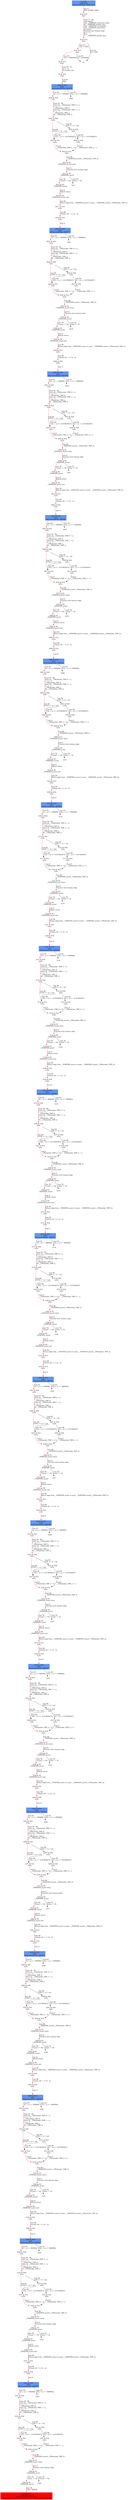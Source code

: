 digraph ARG {
node [style="filled" shape="box" color="white"]
0 [fillcolor="cornflowerblue" label="0 @ N8\nmain entry\nAbstractionState: ABS0: true\n" id="0"]
29 [label="29 @ N35\nmain\n" id="29"]
30 [label="30 @ N12\nmain\n" id="30"]
32 [label="32 @ N15\nmain\n" id="32"]
34 [label="34 @ N13\nmain\n" id="34"]
36 [label="36 @ N18\nmain\n" id="36"]
2998 [fillcolor="cornflowerblue" label="2998 @ N19\nmain\nAbstractionState: ABS275\n" id="2998"]
2999 [label="2999 @ N20\nmain\n" id="2999"]
3002 [label="3002 @ N28\nmain\n" id="3002"]
3007 [label="3007 @ N31\nmain\n" id="3007"]
3010 [label="3010 @ N32\nmain\n" id="3010"]
3011 [label="3011 @ N1\n__VERIFIER_assert entry\n" id="3011"]
3012 [label="3012 @ N2\n__VERIFIER_assert\n" id="3012"]
3014 [label="3014 @ N3\n__VERIFIER_assert\n" id="3014"]
3016 [label="3016 @ N0\n__VERIFIER_assert exit\n" id="3016"]
3017 [label="3017 @ N33\nmain\n" id="3017"]
3018 [label="3018 @ N34\nmain\n" id="3018"]
3020 [fillcolor="cornflowerblue" label="3020 @ N19\nmain\nAbstractionState: ABS277\n" id="3020"]
3021 [label="3021 @ N20\nmain\n" id="3021"]
3024 [label="3024 @ N28\nmain\n" id="3024"]
3029 [label="3029 @ N31\nmain\n" id="3029"]
3032 [label="3032 @ N32\nmain\n" id="3032"]
3033 [label="3033 @ N1\n__VERIFIER_assert entry\n" id="3033"]
3034 [label="3034 @ N2\n__VERIFIER_assert\n" id="3034"]
3036 [label="3036 @ N3\n__VERIFIER_assert\n" id="3036"]
3038 [label="3038 @ N0\n__VERIFIER_assert exit\n" id="3038"]
3039 [label="3039 @ N33\nmain\n" id="3039"]
3040 [label="3040 @ N34\nmain\n" id="3040"]
3042 [fillcolor="cornflowerblue" label="3042 @ N19\nmain\nAbstractionState: ABS279\n" id="3042"]
3043 [label="3043 @ N20\nmain\n" id="3043"]
3046 [label="3046 @ N28\nmain\n" id="3046"]
3051 [label="3051 @ N31\nmain\n" id="3051"]
3054 [label="3054 @ N32\nmain\n" id="3054"]
3055 [label="3055 @ N1\n__VERIFIER_assert entry\n" id="3055"]
3056 [label="3056 @ N2\n__VERIFIER_assert\n" id="3056"]
3058 [label="3058 @ N3\n__VERIFIER_assert\n" id="3058"]
3060 [label="3060 @ N0\n__VERIFIER_assert exit\n" id="3060"]
3061 [label="3061 @ N33\nmain\n" id="3061"]
3062 [label="3062 @ N34\nmain\n" id="3062"]
3064 [fillcolor="cornflowerblue" label="3064 @ N19\nmain\nAbstractionState: ABS281\n" id="3064"]
3065 [label="3065 @ N20\nmain\n" id="3065"]
3068 [label="3068 @ N28\nmain\n" id="3068"]
3073 [label="3073 @ N31\nmain\n" id="3073"]
3076 [label="3076 @ N32\nmain\n" id="3076"]
3077 [label="3077 @ N1\n__VERIFIER_assert entry\n" id="3077"]
3078 [label="3078 @ N2\n__VERIFIER_assert\n" id="3078"]
3080 [label="3080 @ N3\n__VERIFIER_assert\n" id="3080"]
3082 [label="3082 @ N0\n__VERIFIER_assert exit\n" id="3082"]
3083 [label="3083 @ N33\nmain\n" id="3083"]
3084 [label="3084 @ N34\nmain\n" id="3084"]
3086 [fillcolor="cornflowerblue" label="3086 @ N19\nmain\nAbstractionState: ABS283\n" id="3086"]
3087 [label="3087 @ N20\nmain\n" id="3087"]
3090 [label="3090 @ N28\nmain\n" id="3090"]
3095 [label="3095 @ N31\nmain\n" id="3095"]
3098 [label="3098 @ N32\nmain\n" id="3098"]
3099 [label="3099 @ N1\n__VERIFIER_assert entry\n" id="3099"]
3100 [label="3100 @ N2\n__VERIFIER_assert\n" id="3100"]
3102 [label="3102 @ N3\n__VERIFIER_assert\n" id="3102"]
3104 [label="3104 @ N0\n__VERIFIER_assert exit\n" id="3104"]
3105 [label="3105 @ N33\nmain\n" id="3105"]
3106 [label="3106 @ N34\nmain\n" id="3106"]
3108 [fillcolor="cornflowerblue" label="3108 @ N19\nmain\nAbstractionState: ABS285\n" id="3108"]
3109 [label="3109 @ N20\nmain\n" id="3109"]
3112 [label="3112 @ N28\nmain\n" id="3112"]
3117 [label="3117 @ N31\nmain\n" id="3117"]
3120 [label="3120 @ N32\nmain\n" id="3120"]
3121 [label="3121 @ N1\n__VERIFIER_assert entry\n" id="3121"]
3122 [label="3122 @ N2\n__VERIFIER_assert\n" id="3122"]
3124 [label="3124 @ N3\n__VERIFIER_assert\n" id="3124"]
3126 [label="3126 @ N0\n__VERIFIER_assert exit\n" id="3126"]
3127 [label="3127 @ N33\nmain\n" id="3127"]
3128 [label="3128 @ N34\nmain\n" id="3128"]
3130 [fillcolor="cornflowerblue" label="3130 @ N19\nmain\nAbstractionState: ABS287\n" id="3130"]
3131 [label="3131 @ N20\nmain\n" id="3131"]
3134 [label="3134 @ N28\nmain\n" id="3134"]
3139 [label="3139 @ N31\nmain\n" id="3139"]
3142 [label="3142 @ N32\nmain\n" id="3142"]
3143 [label="3143 @ N1\n__VERIFIER_assert entry\n" id="3143"]
3144 [label="3144 @ N2\n__VERIFIER_assert\n" id="3144"]
3146 [label="3146 @ N3\n__VERIFIER_assert\n" id="3146"]
3148 [label="3148 @ N0\n__VERIFIER_assert exit\n" id="3148"]
3149 [label="3149 @ N33\nmain\n" id="3149"]
3150 [label="3150 @ N34\nmain\n" id="3150"]
3152 [fillcolor="cornflowerblue" label="3152 @ N19\nmain\nAbstractionState: ABS289\n" id="3152"]
3153 [label="3153 @ N20\nmain\n" id="3153"]
3156 [label="3156 @ N28\nmain\n" id="3156"]
3161 [label="3161 @ N31\nmain\n" id="3161"]
3164 [label="3164 @ N32\nmain\n" id="3164"]
3165 [label="3165 @ N1\n__VERIFIER_assert entry\n" id="3165"]
3166 [label="3166 @ N2\n__VERIFIER_assert\n" id="3166"]
3168 [label="3168 @ N3\n__VERIFIER_assert\n" id="3168"]
3170 [label="3170 @ N0\n__VERIFIER_assert exit\n" id="3170"]
3171 [label="3171 @ N33\nmain\n" id="3171"]
3172 [label="3172 @ N34\nmain\n" id="3172"]
3174 [fillcolor="cornflowerblue" label="3174 @ N19\nmain\nAbstractionState: ABS291\n" id="3174"]
3175 [label="3175 @ N20\nmain\n" id="3175"]
3178 [label="3178 @ N28\nmain\n" id="3178"]
3183 [label="3183 @ N31\nmain\n" id="3183"]
3186 [label="3186 @ N32\nmain\n" id="3186"]
3187 [label="3187 @ N1\n__VERIFIER_assert entry\n" id="3187"]
3188 [label="3188 @ N2\n__VERIFIER_assert\n" id="3188"]
3190 [label="3190 @ N3\n__VERIFIER_assert\n" id="3190"]
3192 [label="3192 @ N0\n__VERIFIER_assert exit\n" id="3192"]
3193 [label="3193 @ N33\nmain\n" id="3193"]
3194 [label="3194 @ N34\nmain\n" id="3194"]
3196 [fillcolor="cornflowerblue" label="3196 @ N19\nmain\nAbstractionState: ABS293\n" id="3196"]
3197 [label="3197 @ N20\nmain\n" id="3197"]
3200 [label="3200 @ N28\nmain\n" id="3200"]
3205 [label="3205 @ N31\nmain\n" id="3205"]
3208 [label="3208 @ N32\nmain\n" id="3208"]
3209 [label="3209 @ N1\n__VERIFIER_assert entry\n" id="3209"]
3210 [label="3210 @ N2\n__VERIFIER_assert\n" id="3210"]
3212 [label="3212 @ N3\n__VERIFIER_assert\n" id="3212"]
3214 [label="3214 @ N0\n__VERIFIER_assert exit\n" id="3214"]
3215 [label="3215 @ N33\nmain\n" id="3215"]
3216 [label="3216 @ N34\nmain\n" id="3216"]
3218 [fillcolor="cornflowerblue" label="3218 @ N19\nmain\nAbstractionState: ABS295\n" id="3218"]
3219 [label="3219 @ N20\nmain\n" id="3219"]
3222 [label="3222 @ N28\nmain\n" id="3222"]
3227 [label="3227 @ N31\nmain\n" id="3227"]
3230 [label="3230 @ N32\nmain\n" id="3230"]
3231 [label="3231 @ N1\n__VERIFIER_assert entry\n" id="3231"]
3232 [label="3232 @ N2\n__VERIFIER_assert\n" id="3232"]
3234 [label="3234 @ N3\n__VERIFIER_assert\n" id="3234"]
3236 [label="3236 @ N0\n__VERIFIER_assert exit\n" id="3236"]
3237 [label="3237 @ N33\nmain\n" id="3237"]
3238 [label="3238 @ N34\nmain\n" id="3238"]
3240 [fillcolor="cornflowerblue" label="3240 @ N19\nmain\nAbstractionState: ABS297\n" id="3240"]
3241 [label="3241 @ N20\nmain\n" id="3241"]
3244 [label="3244 @ N28\nmain\n" id="3244"]
3249 [label="3249 @ N31\nmain\n" id="3249"]
3252 [label="3252 @ N32\nmain\n" id="3252"]
3253 [label="3253 @ N1\n__VERIFIER_assert entry\n" id="3253"]
3254 [label="3254 @ N2\n__VERIFIER_assert\n" id="3254"]
3256 [label="3256 @ N3\n__VERIFIER_assert\n" id="3256"]
3258 [label="3258 @ N0\n__VERIFIER_assert exit\n" id="3258"]
3259 [label="3259 @ N33\nmain\n" id="3259"]
3260 [label="3260 @ N34\nmain\n" id="3260"]
3262 [fillcolor="cornflowerblue" label="3262 @ N19\nmain\nAbstractionState: ABS299\n" id="3262"]
3263 [label="3263 @ N20\nmain\n" id="3263"]
3266 [label="3266 @ N28\nmain\n" id="3266"]
3271 [label="3271 @ N31\nmain\n" id="3271"]
3274 [label="3274 @ N32\nmain\n" id="3274"]
3275 [label="3275 @ N1\n__VERIFIER_assert entry\n" id="3275"]
3276 [label="3276 @ N2\n__VERIFIER_assert\n" id="3276"]
3278 [label="3278 @ N3\n__VERIFIER_assert\n" id="3278"]
3280 [label="3280 @ N0\n__VERIFIER_assert exit\n" id="3280"]
3281 [label="3281 @ N33\nmain\n" id="3281"]
3282 [label="3282 @ N34\nmain\n" id="3282"]
3284 [fillcolor="cornflowerblue" label="3284 @ N19\nmain\nAbstractionState: ABS301\n" id="3284"]
3285 [label="3285 @ N20\nmain\n" id="3285"]
3288 [label="3288 @ N28\nmain\n" id="3288"]
3293 [label="3293 @ N31\nmain\n" id="3293"]
3296 [label="3296 @ N32\nmain\n" id="3296"]
3297 [label="3297 @ N1\n__VERIFIER_assert entry\n" id="3297"]
3298 [label="3298 @ N2\n__VERIFIER_assert\n" id="3298"]
3300 [label="3300 @ N3\n__VERIFIER_assert\n" id="3300"]
3302 [label="3302 @ N0\n__VERIFIER_assert exit\n" id="3302"]
3303 [label="3303 @ N33\nmain\n" id="3303"]
3304 [label="3304 @ N34\nmain\n" id="3304"]
3306 [fillcolor="cornflowerblue" label="3306 @ N19\nmain\nAbstractionState: ABS303\n" id="3306"]
3307 [label="3307 @ N20\nmain\n" id="3307"]
3310 [label="3310 @ N28\nmain\n" id="3310"]
3315 [label="3315 @ N31\nmain\n" id="3315"]
3318 [label="3318 @ N32\nmain\n" id="3318"]
3319 [label="3319 @ N1\n__VERIFIER_assert entry\n" id="3319"]
3320 [label="3320 @ N2\n__VERIFIER_assert\n" id="3320"]
3322 [label="3322 @ N3\n__VERIFIER_assert\n" id="3322"]
3324 [label="3324 @ N0\n__VERIFIER_assert exit\n" id="3324"]
3325 [label="3325 @ N33\nmain\n" id="3325"]
3326 [label="3326 @ N34\nmain\n" id="3326"]
3328 [fillcolor="cornflowerblue" label="3328 @ N19\nmain\nAbstractionState: ABS305\n" id="3328"]
3329 [label="3329 @ N20\nmain\n" id="3329"]
3332 [label="3332 @ N28\nmain\n" id="3332"]
3337 [label="3337 @ N31\nmain\n" id="3337"]
3340 [label="3340 @ N32\nmain\n" id="3340"]
3341 [label="3341 @ N1\n__VERIFIER_assert entry\n" id="3341"]
3342 [label="3342 @ N2\n__VERIFIER_assert\n" id="3342"]
3344 [label="3344 @ N3\n__VERIFIER_assert\n" id="3344"]
3346 [label="3346 @ N0\n__VERIFIER_assert exit\n" id="3346"]
3347 [label="3347 @ N33\nmain\n" id="3347"]
3348 [label="3348 @ N34\nmain\n" id="3348"]
3350 [fillcolor="cornflowerblue" label="3350 @ N19\nmain\nAbstractionState: ABS307\n" id="3350"]
3351 [label="3351 @ N20\nmain\n" id="3351"]
3354 [label="3354 @ N28\nmain\n" id="3354"]
3359 [label="3359 @ N31\nmain\n" id="3359"]
3362 [label="3362 @ N32\nmain\n" id="3362"]
3363 [label="3363 @ N1\n__VERIFIER_assert entry\n" id="3363"]
3364 [label="3364 @ N2\n__VERIFIER_assert\n" id="3364"]
3365 [label="3365 @ N4\n__VERIFIER_assert\n" id="3365"]
3368 [fillcolor="red" label="3368 @ N5\n__VERIFIER_assert\nAbstractionState: ABS308\n AutomatonState: ErrorLabelAutomaton: _predefinedState_ERROR\n" id="3368"]
3355 [label="3355 @ N29\nmain\n" id="3355"]
3357 [label="3357 @ N30\nmain\n" id="3357"]
3333 [label="3333 @ N29\nmain\n" id="3333"]
3335 [label="3335 @ N30\nmain\n" id="3335"]
3311 [label="3311 @ N29\nmain\n" id="3311"]
3313 [label="3313 @ N30\nmain\n" id="3313"]
3289 [label="3289 @ N29\nmain\n" id="3289"]
3291 [label="3291 @ N30\nmain\n" id="3291"]
3267 [label="3267 @ N29\nmain\n" id="3267"]
3269 [label="3269 @ N30\nmain\n" id="3269"]
3245 [label="3245 @ N29\nmain\n" id="3245"]
3247 [label="3247 @ N30\nmain\n" id="3247"]
3223 [label="3223 @ N29\nmain\n" id="3223"]
3225 [label="3225 @ N30\nmain\n" id="3225"]
3201 [label="3201 @ N29\nmain\n" id="3201"]
3203 [label="3203 @ N30\nmain\n" id="3203"]
3179 [label="3179 @ N29\nmain\n" id="3179"]
3181 [label="3181 @ N30\nmain\n" id="3181"]
3157 [label="3157 @ N29\nmain\n" id="3157"]
3159 [label="3159 @ N30\nmain\n" id="3159"]
3135 [label="3135 @ N29\nmain\n" id="3135"]
3137 [label="3137 @ N30\nmain\n" id="3137"]
3113 [label="3113 @ N29\nmain\n" id="3113"]
3115 [label="3115 @ N30\nmain\n" id="3115"]
3091 [label="3091 @ N29\nmain\n" id="3091"]
3093 [label="3093 @ N30\nmain\n" id="3093"]
3069 [label="3069 @ N29\nmain\n" id="3069"]
3071 [label="3071 @ N30\nmain\n" id="3071"]
3047 [label="3047 @ N29\nmain\n" id="3047"]
3049 [label="3049 @ N30\nmain\n" id="3049"]
3025 [label="3025 @ N29\nmain\n" id="3025"]
3027 [label="3027 @ N30\nmain\n" id="3027"]
3003 [label="3003 @ N29\nmain\n" id="3003"]
3005 [label="3005 @ N30\nmain\n" id="3005"]
0 -> 29 [color="red" label="Line 0: \lINIT GLOBAL VARS\l" id="0 -> 29"]
29 -> 30 [color="red" label="Lines 77 - 86: \lvoid abort();\lvoid __VERIFIER_assert(int cond);\lint __VERIFIER_nondet_int();\lvoid __VERIFIER_assume(int);\lvoid __VERIFIER_assert(int);\lint main();\lFunction start dummy edge\lint x = 0;\lint n;\ln = __VERIFIER_nondet_int();\l" id="29 -> 30"]
30 -> 32 [color="red" label="Line 87: \l[!(n < 100)]\l" id="30 -> 32"]
30 -> 35 [label="Line 87: \l[n < 100]\l" id="30 -> 35"]
32 -> 34 [color="red" label="Line 87: \l[!(n > 1000000)]\l" id="32 -> 34"]
32 -> 35 [label="Line 87: \l[n > 1000000]\l" id="32 -> 35"]
34 -> 36 [color="red" label="Lines 90 - 91: \lint y = n;\lint runtime_div;\l" id="34 -> 36"]
36 -> 2998 [color="red" label="Line 93: \lwhile\l" id="36 -> 2998"]
2998 -> 2999 [color="red" label="Line 93: \l[(x + y) <= 999999]\l" id="2998 -> 2999"]
2998 -> 3000 [label="Line 93: \l[!((x + y) <= 999999)]\l" id="2998 -> 3000"]
2999 -> 3002 [color="red" label="Lines 94 - 96: \lconst int __CPAchecker_TMP_0 = x;\lx = x + 1;\l__CPAchecker_TMP_0;\lconst int __CPAchecker_TMP_1 = y;\ly = y - 1;\l__CPAchecker_TMP_1;\lint __CPAchecker_TMP_2;\l" id="2999 -> 3002"]
3002 -> 3003 [label="Line 96: \l[100 <= (x + n)]\l" id="3002 -> 3003"]
3002 -> 3007 [color="red" label="Line 96: \l[!(100 <= (x + n))]\l" id="3002 -> 3007"]
3007 -> 3010 [color="red" label="Line 0: \l__CPAchecker_TMP_2 = 0;\l" id="3007 -> 3010"]
3010 -> 3011 [color="red" label="Line 96: \l__VERIFIER_assert(__CPAchecker_TMP_2)\l" id="3010 -> 3011"]
3011 -> 3012 [color="red" label="Line 0: \lFunction start dummy edge\l" id="3011 -> 3012"]
3012 -> 3013 [label="Line 78: \l[cond == 0]\l" id="3012 -> 3013"]
3012 -> 3014 [color="red" label="Line 78: \l[!(cond == 0)]\l" id="3012 -> 3014"]
3014 -> 3016 [color="red" label="Line 0: \ldefault return\l" id="3014 -> 3016"]
3016 -> 3017 [color="red" label="Line 96: \lReturn edge from __VERIFIER_assert to main: __VERIFIER_assert(__CPAchecker_TMP_2);\l" id="3016 -> 3017"]
3017 -> 3018 [color="red" label="Line 98: \lruntime_div = x / (n - y);\l" id="3017 -> 3018"]
3018 -> 3020 [color="red" label="Line 0: \l\l" id="3018 -> 3020"]
3020 -> 3021 [color="red" label="Line 93: \l[(x + y) <= 999999]\l" id="3020 -> 3021"]
3020 -> 3022 [label="Line 93: \l[!((x + y) <= 999999)]\l" id="3020 -> 3022"]
3021 -> 3024 [color="red" label="Lines 94 - 96: \lconst int __CPAchecker_TMP_0 = x;\lx = x + 1;\l__CPAchecker_TMP_0;\lconst int __CPAchecker_TMP_1 = y;\ly = y - 1;\l__CPAchecker_TMP_1;\lint __CPAchecker_TMP_2;\l" id="3021 -> 3024"]
3024 -> 3025 [label="Line 96: \l[100 <= (x + n)]\l" id="3024 -> 3025"]
3024 -> 3029 [color="red" label="Line 96: \l[!(100 <= (x + n))]\l" id="3024 -> 3029"]
3029 -> 3032 [color="red" label="Line 0: \l__CPAchecker_TMP_2 = 0;\l" id="3029 -> 3032"]
3032 -> 3033 [color="red" label="Line 96: \l__VERIFIER_assert(__CPAchecker_TMP_2)\l" id="3032 -> 3033"]
3033 -> 3034 [color="red" label="Line 0: \lFunction start dummy edge\l" id="3033 -> 3034"]
3034 -> 3035 [label="Line 78: \l[cond == 0]\l" id="3034 -> 3035"]
3034 -> 3036 [color="red" label="Line 78: \l[!(cond == 0)]\l" id="3034 -> 3036"]
3036 -> 3038 [color="red" label="Line 0: \ldefault return\l" id="3036 -> 3038"]
3038 -> 3039 [color="red" label="Line 96: \lReturn edge from __VERIFIER_assert to main: __VERIFIER_assert(__CPAchecker_TMP_2);\l" id="3038 -> 3039"]
3039 -> 3040 [color="red" label="Line 98: \lruntime_div = x / (n - y);\l" id="3039 -> 3040"]
3040 -> 3042 [color="red" label="Line 0: \l\l" id="3040 -> 3042"]
3042 -> 3043 [color="red" label="Line 93: \l[(x + y) <= 999999]\l" id="3042 -> 3043"]
3042 -> 3044 [label="Line 93: \l[!((x + y) <= 999999)]\l" id="3042 -> 3044"]
3043 -> 3046 [color="red" label="Lines 94 - 96: \lconst int __CPAchecker_TMP_0 = x;\lx = x + 1;\l__CPAchecker_TMP_0;\lconst int __CPAchecker_TMP_1 = y;\ly = y - 1;\l__CPAchecker_TMP_1;\lint __CPAchecker_TMP_2;\l" id="3043 -> 3046"]
3046 -> 3047 [label="Line 96: \l[100 <= (x + n)]\l" id="3046 -> 3047"]
3046 -> 3051 [color="red" label="Line 96: \l[!(100 <= (x + n))]\l" id="3046 -> 3051"]
3051 -> 3054 [color="red" label="Line 0: \l__CPAchecker_TMP_2 = 0;\l" id="3051 -> 3054"]
3054 -> 3055 [color="red" label="Line 96: \l__VERIFIER_assert(__CPAchecker_TMP_2)\l" id="3054 -> 3055"]
3055 -> 3056 [color="red" label="Line 0: \lFunction start dummy edge\l" id="3055 -> 3056"]
3056 -> 3057 [label="Line 78: \l[cond == 0]\l" id="3056 -> 3057"]
3056 -> 3058 [color="red" label="Line 78: \l[!(cond == 0)]\l" id="3056 -> 3058"]
3058 -> 3060 [color="red" label="Line 0: \ldefault return\l" id="3058 -> 3060"]
3060 -> 3061 [color="red" label="Line 96: \lReturn edge from __VERIFIER_assert to main: __VERIFIER_assert(__CPAchecker_TMP_2);\l" id="3060 -> 3061"]
3061 -> 3062 [color="red" label="Line 98: \lruntime_div = x / (n - y);\l" id="3061 -> 3062"]
3062 -> 3064 [color="red" label="Line 0: \l\l" id="3062 -> 3064"]
3064 -> 3065 [color="red" label="Line 93: \l[(x + y) <= 999999]\l" id="3064 -> 3065"]
3064 -> 3066 [label="Line 93: \l[!((x + y) <= 999999)]\l" id="3064 -> 3066"]
3065 -> 3068 [color="red" label="Lines 94 - 96: \lconst int __CPAchecker_TMP_0 = x;\lx = x + 1;\l__CPAchecker_TMP_0;\lconst int __CPAchecker_TMP_1 = y;\ly = y - 1;\l__CPAchecker_TMP_1;\lint __CPAchecker_TMP_2;\l" id="3065 -> 3068"]
3068 -> 3069 [label="Line 96: \l[100 <= (x + n)]\l" id="3068 -> 3069"]
3068 -> 3073 [color="red" label="Line 96: \l[!(100 <= (x + n))]\l" id="3068 -> 3073"]
3073 -> 3076 [color="red" label="Line 0: \l__CPAchecker_TMP_2 = 0;\l" id="3073 -> 3076"]
3076 -> 3077 [color="red" label="Line 96: \l__VERIFIER_assert(__CPAchecker_TMP_2)\l" id="3076 -> 3077"]
3077 -> 3078 [color="red" label="Line 0: \lFunction start dummy edge\l" id="3077 -> 3078"]
3078 -> 3079 [label="Line 78: \l[cond == 0]\l" id="3078 -> 3079"]
3078 -> 3080 [color="red" label="Line 78: \l[!(cond == 0)]\l" id="3078 -> 3080"]
3080 -> 3082 [color="red" label="Line 0: \ldefault return\l" id="3080 -> 3082"]
3082 -> 3083 [color="red" label="Line 96: \lReturn edge from __VERIFIER_assert to main: __VERIFIER_assert(__CPAchecker_TMP_2);\l" id="3082 -> 3083"]
3083 -> 3084 [color="red" label="Line 98: \lruntime_div = x / (n - y);\l" id="3083 -> 3084"]
3084 -> 3086 [color="red" label="Line 0: \l\l" id="3084 -> 3086"]
3086 -> 3087 [color="red" label="Line 93: \l[(x + y) <= 999999]\l" id="3086 -> 3087"]
3086 -> 3088 [label="Line 93: \l[!((x + y) <= 999999)]\l" id="3086 -> 3088"]
3087 -> 3090 [color="red" label="Lines 94 - 96: \lconst int __CPAchecker_TMP_0 = x;\lx = x + 1;\l__CPAchecker_TMP_0;\lconst int __CPAchecker_TMP_1 = y;\ly = y - 1;\l__CPAchecker_TMP_1;\lint __CPAchecker_TMP_2;\l" id="3087 -> 3090"]
3090 -> 3091 [label="Line 96: \l[100 <= (x + n)]\l" id="3090 -> 3091"]
3090 -> 3095 [color="red" label="Line 96: \l[!(100 <= (x + n))]\l" id="3090 -> 3095"]
3095 -> 3098 [color="red" label="Line 0: \l__CPAchecker_TMP_2 = 0;\l" id="3095 -> 3098"]
3098 -> 3099 [color="red" label="Line 96: \l__VERIFIER_assert(__CPAchecker_TMP_2)\l" id="3098 -> 3099"]
3099 -> 3100 [color="red" label="Line 0: \lFunction start dummy edge\l" id="3099 -> 3100"]
3100 -> 3101 [label="Line 78: \l[cond == 0]\l" id="3100 -> 3101"]
3100 -> 3102 [color="red" label="Line 78: \l[!(cond == 0)]\l" id="3100 -> 3102"]
3102 -> 3104 [color="red" label="Line 0: \ldefault return\l" id="3102 -> 3104"]
3104 -> 3105 [color="red" label="Line 96: \lReturn edge from __VERIFIER_assert to main: __VERIFIER_assert(__CPAchecker_TMP_2);\l" id="3104 -> 3105"]
3105 -> 3106 [color="red" label="Line 98: \lruntime_div = x / (n - y);\l" id="3105 -> 3106"]
3106 -> 3108 [color="red" label="Line 0: \l\l" id="3106 -> 3108"]
3108 -> 3109 [color="red" label="Line 93: \l[(x + y) <= 999999]\l" id="3108 -> 3109"]
3108 -> 3110 [label="Line 93: \l[!((x + y) <= 999999)]\l" id="3108 -> 3110"]
3109 -> 3112 [color="red" label="Lines 94 - 96: \lconst int __CPAchecker_TMP_0 = x;\lx = x + 1;\l__CPAchecker_TMP_0;\lconst int __CPAchecker_TMP_1 = y;\ly = y - 1;\l__CPAchecker_TMP_1;\lint __CPAchecker_TMP_2;\l" id="3109 -> 3112"]
3112 -> 3113 [label="Line 96: \l[100 <= (x + n)]\l" id="3112 -> 3113"]
3112 -> 3117 [color="red" label="Line 96: \l[!(100 <= (x + n))]\l" id="3112 -> 3117"]
3117 -> 3120 [color="red" label="Line 0: \l__CPAchecker_TMP_2 = 0;\l" id="3117 -> 3120"]
3120 -> 3121 [color="red" label="Line 96: \l__VERIFIER_assert(__CPAchecker_TMP_2)\l" id="3120 -> 3121"]
3121 -> 3122 [color="red" label="Line 0: \lFunction start dummy edge\l" id="3121 -> 3122"]
3122 -> 3123 [label="Line 78: \l[cond == 0]\l" id="3122 -> 3123"]
3122 -> 3124 [color="red" label="Line 78: \l[!(cond == 0)]\l" id="3122 -> 3124"]
3124 -> 3126 [color="red" label="Line 0: \ldefault return\l" id="3124 -> 3126"]
3126 -> 3127 [color="red" label="Line 96: \lReturn edge from __VERIFIER_assert to main: __VERIFIER_assert(__CPAchecker_TMP_2);\l" id="3126 -> 3127"]
3127 -> 3128 [color="red" label="Line 98: \lruntime_div = x / (n - y);\l" id="3127 -> 3128"]
3128 -> 3130 [color="red" label="Line 0: \l\l" id="3128 -> 3130"]
3130 -> 3131 [color="red" label="Line 93: \l[(x + y) <= 999999]\l" id="3130 -> 3131"]
3130 -> 3132 [label="Line 93: \l[!((x + y) <= 999999)]\l" id="3130 -> 3132"]
3131 -> 3134 [color="red" label="Lines 94 - 96: \lconst int __CPAchecker_TMP_0 = x;\lx = x + 1;\l__CPAchecker_TMP_0;\lconst int __CPAchecker_TMP_1 = y;\ly = y - 1;\l__CPAchecker_TMP_1;\lint __CPAchecker_TMP_2;\l" id="3131 -> 3134"]
3134 -> 3135 [label="Line 96: \l[100 <= (x + n)]\l" id="3134 -> 3135"]
3134 -> 3139 [color="red" label="Line 96: \l[!(100 <= (x + n))]\l" id="3134 -> 3139"]
3139 -> 3142 [color="red" label="Line 0: \l__CPAchecker_TMP_2 = 0;\l" id="3139 -> 3142"]
3142 -> 3143 [color="red" label="Line 96: \l__VERIFIER_assert(__CPAchecker_TMP_2)\l" id="3142 -> 3143"]
3143 -> 3144 [color="red" label="Line 0: \lFunction start dummy edge\l" id="3143 -> 3144"]
3144 -> 3145 [label="Line 78: \l[cond == 0]\l" id="3144 -> 3145"]
3144 -> 3146 [color="red" label="Line 78: \l[!(cond == 0)]\l" id="3144 -> 3146"]
3146 -> 3148 [color="red" label="Line 0: \ldefault return\l" id="3146 -> 3148"]
3148 -> 3149 [color="red" label="Line 96: \lReturn edge from __VERIFIER_assert to main: __VERIFIER_assert(__CPAchecker_TMP_2);\l" id="3148 -> 3149"]
3149 -> 3150 [color="red" label="Line 98: \lruntime_div = x / (n - y);\l" id="3149 -> 3150"]
3150 -> 3152 [color="red" label="Line 0: \l\l" id="3150 -> 3152"]
3152 -> 3153 [color="red" label="Line 93: \l[(x + y) <= 999999]\l" id="3152 -> 3153"]
3152 -> 3154 [label="Line 93: \l[!((x + y) <= 999999)]\l" id="3152 -> 3154"]
3153 -> 3156 [color="red" label="Lines 94 - 96: \lconst int __CPAchecker_TMP_0 = x;\lx = x + 1;\l__CPAchecker_TMP_0;\lconst int __CPAchecker_TMP_1 = y;\ly = y - 1;\l__CPAchecker_TMP_1;\lint __CPAchecker_TMP_2;\l" id="3153 -> 3156"]
3156 -> 3157 [label="Line 96: \l[100 <= (x + n)]\l" id="3156 -> 3157"]
3156 -> 3161 [color="red" label="Line 96: \l[!(100 <= (x + n))]\l" id="3156 -> 3161"]
3161 -> 3164 [color="red" label="Line 0: \l__CPAchecker_TMP_2 = 0;\l" id="3161 -> 3164"]
3164 -> 3165 [color="red" label="Line 96: \l__VERIFIER_assert(__CPAchecker_TMP_2)\l" id="3164 -> 3165"]
3165 -> 3166 [color="red" label="Line 0: \lFunction start dummy edge\l" id="3165 -> 3166"]
3166 -> 3167 [label="Line 78: \l[cond == 0]\l" id="3166 -> 3167"]
3166 -> 3168 [color="red" label="Line 78: \l[!(cond == 0)]\l" id="3166 -> 3168"]
3168 -> 3170 [color="red" label="Line 0: \ldefault return\l" id="3168 -> 3170"]
3170 -> 3171 [color="red" label="Line 96: \lReturn edge from __VERIFIER_assert to main: __VERIFIER_assert(__CPAchecker_TMP_2);\l" id="3170 -> 3171"]
3171 -> 3172 [color="red" label="Line 98: \lruntime_div = x / (n - y);\l" id="3171 -> 3172"]
3172 -> 3174 [color="red" label="Line 0: \l\l" id="3172 -> 3174"]
3174 -> 3175 [color="red" label="Line 93: \l[(x + y) <= 999999]\l" id="3174 -> 3175"]
3174 -> 3176 [label="Line 93: \l[!((x + y) <= 999999)]\l" id="3174 -> 3176"]
3175 -> 3178 [color="red" label="Lines 94 - 96: \lconst int __CPAchecker_TMP_0 = x;\lx = x + 1;\l__CPAchecker_TMP_0;\lconst int __CPAchecker_TMP_1 = y;\ly = y - 1;\l__CPAchecker_TMP_1;\lint __CPAchecker_TMP_2;\l" id="3175 -> 3178"]
3178 -> 3179 [label="Line 96: \l[100 <= (x + n)]\l" id="3178 -> 3179"]
3178 -> 3183 [color="red" label="Line 96: \l[!(100 <= (x + n))]\l" id="3178 -> 3183"]
3183 -> 3186 [color="red" label="Line 0: \l__CPAchecker_TMP_2 = 0;\l" id="3183 -> 3186"]
3186 -> 3187 [color="red" label="Line 96: \l__VERIFIER_assert(__CPAchecker_TMP_2)\l" id="3186 -> 3187"]
3187 -> 3188 [color="red" label="Line 0: \lFunction start dummy edge\l" id="3187 -> 3188"]
3188 -> 3189 [label="Line 78: \l[cond == 0]\l" id="3188 -> 3189"]
3188 -> 3190 [color="red" label="Line 78: \l[!(cond == 0)]\l" id="3188 -> 3190"]
3190 -> 3192 [color="red" label="Line 0: \ldefault return\l" id="3190 -> 3192"]
3192 -> 3193 [color="red" label="Line 96: \lReturn edge from __VERIFIER_assert to main: __VERIFIER_assert(__CPAchecker_TMP_2);\l" id="3192 -> 3193"]
3193 -> 3194 [color="red" label="Line 98: \lruntime_div = x / (n - y);\l" id="3193 -> 3194"]
3194 -> 3196 [color="red" label="Line 0: \l\l" id="3194 -> 3196"]
3196 -> 3197 [color="red" label="Line 93: \l[(x + y) <= 999999]\l" id="3196 -> 3197"]
3196 -> 3198 [label="Line 93: \l[!((x + y) <= 999999)]\l" id="3196 -> 3198"]
3197 -> 3200 [color="red" label="Lines 94 - 96: \lconst int __CPAchecker_TMP_0 = x;\lx = x + 1;\l__CPAchecker_TMP_0;\lconst int __CPAchecker_TMP_1 = y;\ly = y - 1;\l__CPAchecker_TMP_1;\lint __CPAchecker_TMP_2;\l" id="3197 -> 3200"]
3200 -> 3201 [label="Line 96: \l[100 <= (x + n)]\l" id="3200 -> 3201"]
3200 -> 3205 [color="red" label="Line 96: \l[!(100 <= (x + n))]\l" id="3200 -> 3205"]
3205 -> 3208 [color="red" label="Line 0: \l__CPAchecker_TMP_2 = 0;\l" id="3205 -> 3208"]
3208 -> 3209 [color="red" label="Line 96: \l__VERIFIER_assert(__CPAchecker_TMP_2)\l" id="3208 -> 3209"]
3209 -> 3210 [color="red" label="Line 0: \lFunction start dummy edge\l" id="3209 -> 3210"]
3210 -> 3211 [label="Line 78: \l[cond == 0]\l" id="3210 -> 3211"]
3210 -> 3212 [color="red" label="Line 78: \l[!(cond == 0)]\l" id="3210 -> 3212"]
3212 -> 3214 [color="red" label="Line 0: \ldefault return\l" id="3212 -> 3214"]
3214 -> 3215 [color="red" label="Line 96: \lReturn edge from __VERIFIER_assert to main: __VERIFIER_assert(__CPAchecker_TMP_2);\l" id="3214 -> 3215"]
3215 -> 3216 [color="red" label="Line 98: \lruntime_div = x / (n - y);\l" id="3215 -> 3216"]
3216 -> 3218 [color="red" label="Line 0: \l\l" id="3216 -> 3218"]
3218 -> 3219 [color="red" label="Line 93: \l[(x + y) <= 999999]\l" id="3218 -> 3219"]
3218 -> 3220 [label="Line 93: \l[!((x + y) <= 999999)]\l" id="3218 -> 3220"]
3219 -> 3222 [color="red" label="Lines 94 - 96: \lconst int __CPAchecker_TMP_0 = x;\lx = x + 1;\l__CPAchecker_TMP_0;\lconst int __CPAchecker_TMP_1 = y;\ly = y - 1;\l__CPAchecker_TMP_1;\lint __CPAchecker_TMP_2;\l" id="3219 -> 3222"]
3222 -> 3223 [label="Line 96: \l[100 <= (x + n)]\l" id="3222 -> 3223"]
3222 -> 3227 [color="red" label="Line 96: \l[!(100 <= (x + n))]\l" id="3222 -> 3227"]
3227 -> 3230 [color="red" label="Line 0: \l__CPAchecker_TMP_2 = 0;\l" id="3227 -> 3230"]
3230 -> 3231 [color="red" label="Line 96: \l__VERIFIER_assert(__CPAchecker_TMP_2)\l" id="3230 -> 3231"]
3231 -> 3232 [color="red" label="Line 0: \lFunction start dummy edge\l" id="3231 -> 3232"]
3232 -> 3233 [label="Line 78: \l[cond == 0]\l" id="3232 -> 3233"]
3232 -> 3234 [color="red" label="Line 78: \l[!(cond == 0)]\l" id="3232 -> 3234"]
3234 -> 3236 [color="red" label="Line 0: \ldefault return\l" id="3234 -> 3236"]
3236 -> 3237 [color="red" label="Line 96: \lReturn edge from __VERIFIER_assert to main: __VERIFIER_assert(__CPAchecker_TMP_2);\l" id="3236 -> 3237"]
3237 -> 3238 [color="red" label="Line 98: \lruntime_div = x / (n - y);\l" id="3237 -> 3238"]
3238 -> 3240 [color="red" label="Line 0: \l\l" id="3238 -> 3240"]
3240 -> 3241 [color="red" label="Line 93: \l[(x + y) <= 999999]\l" id="3240 -> 3241"]
3240 -> 3242 [label="Line 93: \l[!((x + y) <= 999999)]\l" id="3240 -> 3242"]
3241 -> 3244 [color="red" label="Lines 94 - 96: \lconst int __CPAchecker_TMP_0 = x;\lx = x + 1;\l__CPAchecker_TMP_0;\lconst int __CPAchecker_TMP_1 = y;\ly = y - 1;\l__CPAchecker_TMP_1;\lint __CPAchecker_TMP_2;\l" id="3241 -> 3244"]
3244 -> 3245 [label="Line 96: \l[100 <= (x + n)]\l" id="3244 -> 3245"]
3244 -> 3249 [color="red" label="Line 96: \l[!(100 <= (x + n))]\l" id="3244 -> 3249"]
3249 -> 3252 [color="red" label="Line 0: \l__CPAchecker_TMP_2 = 0;\l" id="3249 -> 3252"]
3252 -> 3253 [color="red" label="Line 96: \l__VERIFIER_assert(__CPAchecker_TMP_2)\l" id="3252 -> 3253"]
3253 -> 3254 [color="red" label="Line 0: \lFunction start dummy edge\l" id="3253 -> 3254"]
3254 -> 3255 [label="Line 78: \l[cond == 0]\l" id="3254 -> 3255"]
3254 -> 3256 [color="red" label="Line 78: \l[!(cond == 0)]\l" id="3254 -> 3256"]
3256 -> 3258 [color="red" label="Line 0: \ldefault return\l" id="3256 -> 3258"]
3258 -> 3259 [color="red" label="Line 96: \lReturn edge from __VERIFIER_assert to main: __VERIFIER_assert(__CPAchecker_TMP_2);\l" id="3258 -> 3259"]
3259 -> 3260 [color="red" label="Line 98: \lruntime_div = x / (n - y);\l" id="3259 -> 3260"]
3260 -> 3262 [color="red" label="Line 0: \l\l" id="3260 -> 3262"]
3262 -> 3263 [color="red" label="Line 93: \l[(x + y) <= 999999]\l" id="3262 -> 3263"]
3262 -> 3264 [label="Line 93: \l[!((x + y) <= 999999)]\l" id="3262 -> 3264"]
3263 -> 3266 [color="red" label="Lines 94 - 96: \lconst int __CPAchecker_TMP_0 = x;\lx = x + 1;\l__CPAchecker_TMP_0;\lconst int __CPAchecker_TMP_1 = y;\ly = y - 1;\l__CPAchecker_TMP_1;\lint __CPAchecker_TMP_2;\l" id="3263 -> 3266"]
3266 -> 3267 [label="Line 96: \l[100 <= (x + n)]\l" id="3266 -> 3267"]
3266 -> 3271 [color="red" label="Line 96: \l[!(100 <= (x + n))]\l" id="3266 -> 3271"]
3271 -> 3274 [color="red" label="Line 0: \l__CPAchecker_TMP_2 = 0;\l" id="3271 -> 3274"]
3274 -> 3275 [color="red" label="Line 96: \l__VERIFIER_assert(__CPAchecker_TMP_2)\l" id="3274 -> 3275"]
3275 -> 3276 [color="red" label="Line 0: \lFunction start dummy edge\l" id="3275 -> 3276"]
3276 -> 3277 [label="Line 78: \l[cond == 0]\l" id="3276 -> 3277"]
3276 -> 3278 [color="red" label="Line 78: \l[!(cond == 0)]\l" id="3276 -> 3278"]
3278 -> 3280 [color="red" label="Line 0: \ldefault return\l" id="3278 -> 3280"]
3280 -> 3281 [color="red" label="Line 96: \lReturn edge from __VERIFIER_assert to main: __VERIFIER_assert(__CPAchecker_TMP_2);\l" id="3280 -> 3281"]
3281 -> 3282 [color="red" label="Line 98: \lruntime_div = x / (n - y);\l" id="3281 -> 3282"]
3282 -> 3284 [color="red" label="Line 0: \l\l" id="3282 -> 3284"]
3284 -> 3285 [color="red" label="Line 93: \l[(x + y) <= 999999]\l" id="3284 -> 3285"]
3284 -> 3286 [label="Line 93: \l[!((x + y) <= 999999)]\l" id="3284 -> 3286"]
3285 -> 3288 [color="red" label="Lines 94 - 96: \lconst int __CPAchecker_TMP_0 = x;\lx = x + 1;\l__CPAchecker_TMP_0;\lconst int __CPAchecker_TMP_1 = y;\ly = y - 1;\l__CPAchecker_TMP_1;\lint __CPAchecker_TMP_2;\l" id="3285 -> 3288"]
3288 -> 3289 [label="Line 96: \l[100 <= (x + n)]\l" id="3288 -> 3289"]
3288 -> 3293 [color="red" label="Line 96: \l[!(100 <= (x + n))]\l" id="3288 -> 3293"]
3293 -> 3296 [color="red" label="Line 0: \l__CPAchecker_TMP_2 = 0;\l" id="3293 -> 3296"]
3296 -> 3297 [color="red" label="Line 96: \l__VERIFIER_assert(__CPAchecker_TMP_2)\l" id="3296 -> 3297"]
3297 -> 3298 [color="red" label="Line 0: \lFunction start dummy edge\l" id="3297 -> 3298"]
3298 -> 3299 [label="Line 78: \l[cond == 0]\l" id="3298 -> 3299"]
3298 -> 3300 [color="red" label="Line 78: \l[!(cond == 0)]\l" id="3298 -> 3300"]
3300 -> 3302 [color="red" label="Line 0: \ldefault return\l" id="3300 -> 3302"]
3302 -> 3303 [color="red" label="Line 96: \lReturn edge from __VERIFIER_assert to main: __VERIFIER_assert(__CPAchecker_TMP_2);\l" id="3302 -> 3303"]
3303 -> 3304 [color="red" label="Line 98: \lruntime_div = x / (n - y);\l" id="3303 -> 3304"]
3304 -> 3306 [color="red" label="Line 0: \l\l" id="3304 -> 3306"]
3306 -> 3307 [color="red" label="Line 93: \l[(x + y) <= 999999]\l" id="3306 -> 3307"]
3306 -> 3308 [label="Line 93: \l[!((x + y) <= 999999)]\l" id="3306 -> 3308"]
3307 -> 3310 [color="red" label="Lines 94 - 96: \lconst int __CPAchecker_TMP_0 = x;\lx = x + 1;\l__CPAchecker_TMP_0;\lconst int __CPAchecker_TMP_1 = y;\ly = y - 1;\l__CPAchecker_TMP_1;\lint __CPAchecker_TMP_2;\l" id="3307 -> 3310"]
3310 -> 3311 [label="Line 96: \l[100 <= (x + n)]\l" id="3310 -> 3311"]
3310 -> 3315 [color="red" label="Line 96: \l[!(100 <= (x + n))]\l" id="3310 -> 3315"]
3315 -> 3318 [color="red" label="Line 0: \l__CPAchecker_TMP_2 = 0;\l" id="3315 -> 3318"]
3318 -> 3319 [color="red" label="Line 96: \l__VERIFIER_assert(__CPAchecker_TMP_2)\l" id="3318 -> 3319"]
3319 -> 3320 [color="red" label="Line 0: \lFunction start dummy edge\l" id="3319 -> 3320"]
3320 -> 3321 [label="Line 78: \l[cond == 0]\l" id="3320 -> 3321"]
3320 -> 3322 [color="red" label="Line 78: \l[!(cond == 0)]\l" id="3320 -> 3322"]
3322 -> 3324 [color="red" label="Line 0: \ldefault return\l" id="3322 -> 3324"]
3324 -> 3325 [color="red" label="Line 96: \lReturn edge from __VERIFIER_assert to main: __VERIFIER_assert(__CPAchecker_TMP_2);\l" id="3324 -> 3325"]
3325 -> 3326 [color="red" label="Line 98: \lruntime_div = x / (n - y);\l" id="3325 -> 3326"]
3326 -> 3328 [color="red" label="Line 0: \l\l" id="3326 -> 3328"]
3328 -> 3329 [color="red" label="Line 93: \l[(x + y) <= 999999]\l" id="3328 -> 3329"]
3328 -> 3330 [label="Line 93: \l[!((x + y) <= 999999)]\l" id="3328 -> 3330"]
3329 -> 3332 [color="red" label="Lines 94 - 96: \lconst int __CPAchecker_TMP_0 = x;\lx = x + 1;\l__CPAchecker_TMP_0;\lconst int __CPAchecker_TMP_1 = y;\ly = y - 1;\l__CPAchecker_TMP_1;\lint __CPAchecker_TMP_2;\l" id="3329 -> 3332"]
3332 -> 3333 [label="Line 96: \l[100 <= (x + n)]\l" id="3332 -> 3333"]
3332 -> 3337 [color="red" label="Line 96: \l[!(100 <= (x + n))]\l" id="3332 -> 3337"]
3337 -> 3340 [color="red" label="Line 0: \l__CPAchecker_TMP_2 = 0;\l" id="3337 -> 3340"]
3340 -> 3341 [color="red" label="Line 96: \l__VERIFIER_assert(__CPAchecker_TMP_2)\l" id="3340 -> 3341"]
3341 -> 3342 [color="red" label="Line 0: \lFunction start dummy edge\l" id="3341 -> 3342"]
3342 -> 3343 [label="Line 78: \l[cond == 0]\l" id="3342 -> 3343"]
3342 -> 3344 [color="red" label="Line 78: \l[!(cond == 0)]\l" id="3342 -> 3344"]
3344 -> 3346 [color="red" label="Line 0: \ldefault return\l" id="3344 -> 3346"]
3346 -> 3347 [color="red" label="Line 96: \lReturn edge from __VERIFIER_assert to main: __VERIFIER_assert(__CPAchecker_TMP_2);\l" id="3346 -> 3347"]
3347 -> 3348 [color="red" label="Line 98: \lruntime_div = x / (n - y);\l" id="3347 -> 3348"]
3348 -> 3350 [color="red" label="Line 0: \l\l" id="3348 -> 3350"]
3350 -> 3351 [color="red" label="Line 93: \l[(x + y) <= 999999]\l" id="3350 -> 3351"]
3350 -> 3352 [label="Line 93: \l[!((x + y) <= 999999)]\l" id="3350 -> 3352"]
3351 -> 3354 [color="red" label="Lines 94 - 96: \lconst int __CPAchecker_TMP_0 = x;\lx = x + 1;\l__CPAchecker_TMP_0;\lconst int __CPAchecker_TMP_1 = y;\ly = y - 1;\l__CPAchecker_TMP_1;\lint __CPAchecker_TMP_2;\l" id="3351 -> 3354"]
3354 -> 3355 [label="Line 96: \l[100 <= (x + n)]\l" id="3354 -> 3355"]
3354 -> 3359 [color="red" label="Line 96: \l[!(100 <= (x + n))]\l" id="3354 -> 3359"]
3359 -> 3362 [color="red" label="Line 0: \l__CPAchecker_TMP_2 = 0;\l" id="3359 -> 3362"]
3362 -> 3363 [color="red" label="Line 96: \l__VERIFIER_assert(__CPAchecker_TMP_2)\l" id="3362 -> 3363"]
3363 -> 3364 [color="red" label="Line 0: \lFunction start dummy edge\l" id="3363 -> 3364"]
3364 -> 3365 [color="red" label="Line 78: \l[cond == 0]\l" id="3364 -> 3365"]
3364 -> 3366 [label="Line 78: \l[!(cond == 0)]\l" id="3364 -> 3366"]
3365 -> 3368 [color="red" label="Line 78: \lLabel: ERROR\l" id="3365 -> 3368"]
3355 -> 3357 [label="Line 96: \l[(x + n) <= 2147483647]\l" id="3355 -> 3357"]
3355 -> 3359 [label="Line 96: \l[!((x + n) <= 2147483647)]\l" id="3355 -> 3359"]
3357 -> 3362 [label="Line 0: \l__CPAchecker_TMP_2 = 1;\l" id="3357 -> 3362"]
3333 -> 3335 [label="Line 96: \l[(x + n) <= 2147483647]\l" id="3333 -> 3335"]
3333 -> 3337 [label="Line 96: \l[!((x + n) <= 2147483647)]\l" id="3333 -> 3337"]
3335 -> 3340 [label="Line 0: \l__CPAchecker_TMP_2 = 1;\l" id="3335 -> 3340"]
3311 -> 3313 [label="Line 96: \l[(x + n) <= 2147483647]\l" id="3311 -> 3313"]
3311 -> 3315 [label="Line 96: \l[!((x + n) <= 2147483647)]\l" id="3311 -> 3315"]
3313 -> 3318 [label="Line 0: \l__CPAchecker_TMP_2 = 1;\l" id="3313 -> 3318"]
3289 -> 3291 [label="Line 96: \l[(x + n) <= 2147483647]\l" id="3289 -> 3291"]
3289 -> 3293 [label="Line 96: \l[!((x + n) <= 2147483647)]\l" id="3289 -> 3293"]
3291 -> 3296 [label="Line 0: \l__CPAchecker_TMP_2 = 1;\l" id="3291 -> 3296"]
3267 -> 3269 [label="Line 96: \l[(x + n) <= 2147483647]\l" id="3267 -> 3269"]
3267 -> 3271 [label="Line 96: \l[!((x + n) <= 2147483647)]\l" id="3267 -> 3271"]
3269 -> 3274 [label="Line 0: \l__CPAchecker_TMP_2 = 1;\l" id="3269 -> 3274"]
3245 -> 3247 [label="Line 96: \l[(x + n) <= 2147483647]\l" id="3245 -> 3247"]
3245 -> 3249 [label="Line 96: \l[!((x + n) <= 2147483647)]\l" id="3245 -> 3249"]
3247 -> 3252 [label="Line 0: \l__CPAchecker_TMP_2 = 1;\l" id="3247 -> 3252"]
3223 -> 3225 [label="Line 96: \l[(x + n) <= 2147483647]\l" id="3223 -> 3225"]
3223 -> 3227 [label="Line 96: \l[!((x + n) <= 2147483647)]\l" id="3223 -> 3227"]
3225 -> 3230 [label="Line 0: \l__CPAchecker_TMP_2 = 1;\l" id="3225 -> 3230"]
3201 -> 3203 [label="Line 96: \l[(x + n) <= 2147483647]\l" id="3201 -> 3203"]
3201 -> 3205 [label="Line 96: \l[!((x + n) <= 2147483647)]\l" id="3201 -> 3205"]
3203 -> 3208 [label="Line 0: \l__CPAchecker_TMP_2 = 1;\l" id="3203 -> 3208"]
3179 -> 3181 [label="Line 96: \l[(x + n) <= 2147483647]\l" id="3179 -> 3181"]
3179 -> 3183 [label="Line 96: \l[!((x + n) <= 2147483647)]\l" id="3179 -> 3183"]
3181 -> 3186 [label="Line 0: \l__CPAchecker_TMP_2 = 1;\l" id="3181 -> 3186"]
3157 -> 3159 [label="Line 96: \l[(x + n) <= 2147483647]\l" id="3157 -> 3159"]
3157 -> 3161 [label="Line 96: \l[!((x + n) <= 2147483647)]\l" id="3157 -> 3161"]
3159 -> 3164 [label="Line 0: \l__CPAchecker_TMP_2 = 1;\l" id="3159 -> 3164"]
3135 -> 3137 [label="Line 96: \l[(x + n) <= 2147483647]\l" id="3135 -> 3137"]
3135 -> 3139 [label="Line 96: \l[!((x + n) <= 2147483647)]\l" id="3135 -> 3139"]
3137 -> 3142 [label="Line 0: \l__CPAchecker_TMP_2 = 1;\l" id="3137 -> 3142"]
3113 -> 3115 [label="Line 96: \l[(x + n) <= 2147483647]\l" id="3113 -> 3115"]
3113 -> 3117 [label="Line 96: \l[!((x + n) <= 2147483647)]\l" id="3113 -> 3117"]
3115 -> 3120 [label="Line 0: \l__CPAchecker_TMP_2 = 1;\l" id="3115 -> 3120"]
3091 -> 3093 [label="Line 96: \l[(x + n) <= 2147483647]\l" id="3091 -> 3093"]
3091 -> 3095 [label="Line 96: \l[!((x + n) <= 2147483647)]\l" id="3091 -> 3095"]
3093 -> 3098 [label="Line 0: \l__CPAchecker_TMP_2 = 1;\l" id="3093 -> 3098"]
3069 -> 3071 [label="Line 96: \l[(x + n) <= 2147483647]\l" id="3069 -> 3071"]
3069 -> 3073 [label="Line 96: \l[!((x + n) <= 2147483647)]\l" id="3069 -> 3073"]
3071 -> 3076 [label="Line 0: \l__CPAchecker_TMP_2 = 1;\l" id="3071 -> 3076"]
3047 -> 3049 [label="Line 96: \l[(x + n) <= 2147483647]\l" id="3047 -> 3049"]
3047 -> 3051 [label="Line 96: \l[!((x + n) <= 2147483647)]\l" id="3047 -> 3051"]
3049 -> 3054 [label="Line 0: \l__CPAchecker_TMP_2 = 1;\l" id="3049 -> 3054"]
3025 -> 3027 [label="Line 96: \l[(x + n) <= 2147483647]\l" id="3025 -> 3027"]
3025 -> 3029 [label="Line 96: \l[!((x + n) <= 2147483647)]\l" id="3025 -> 3029"]
3027 -> 3032 [label="Line 0: \l__CPAchecker_TMP_2 = 1;\l" id="3027 -> 3032"]
3003 -> 3005 [label="Line 96: \l[(x + n) <= 2147483647]\l" id="3003 -> 3005"]
3003 -> 3007 [label="Line 96: \l[!((x + n) <= 2147483647)]\l" id="3003 -> 3007"]
3005 -> 3010 [label="Line 0: \l__CPAchecker_TMP_2 = 1;\l" id="3005 -> 3010"]
}
